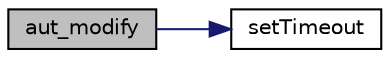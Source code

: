 digraph "aut_modify"
{
 // LATEX_PDF_SIZE
  edge [fontname="Helvetica",fontsize="10",labelfontname="Helvetica",labelfontsize="10"];
  node [fontname="Helvetica",fontsize="10",shape=record];
  rankdir="LR";
  Node1 [label="aut_modify",height=0.2,width=0.4,color="black", fillcolor="grey75", style="filled", fontcolor="black",tooltip=": function for administrator users to modify their information"];
  Node1 -> Node2 [color="midnightblue",fontsize="10",style="solid",fontname="Helvetica"];
  Node2 [label="setTimeout",height=0.2,width=0.4,color="black", fillcolor="white", style="filled",URL="$reservation__doxygen_8c.html#ab7b5e595f925645f61dde5998c2920f8",tooltip="Part of call the user information."];
}
